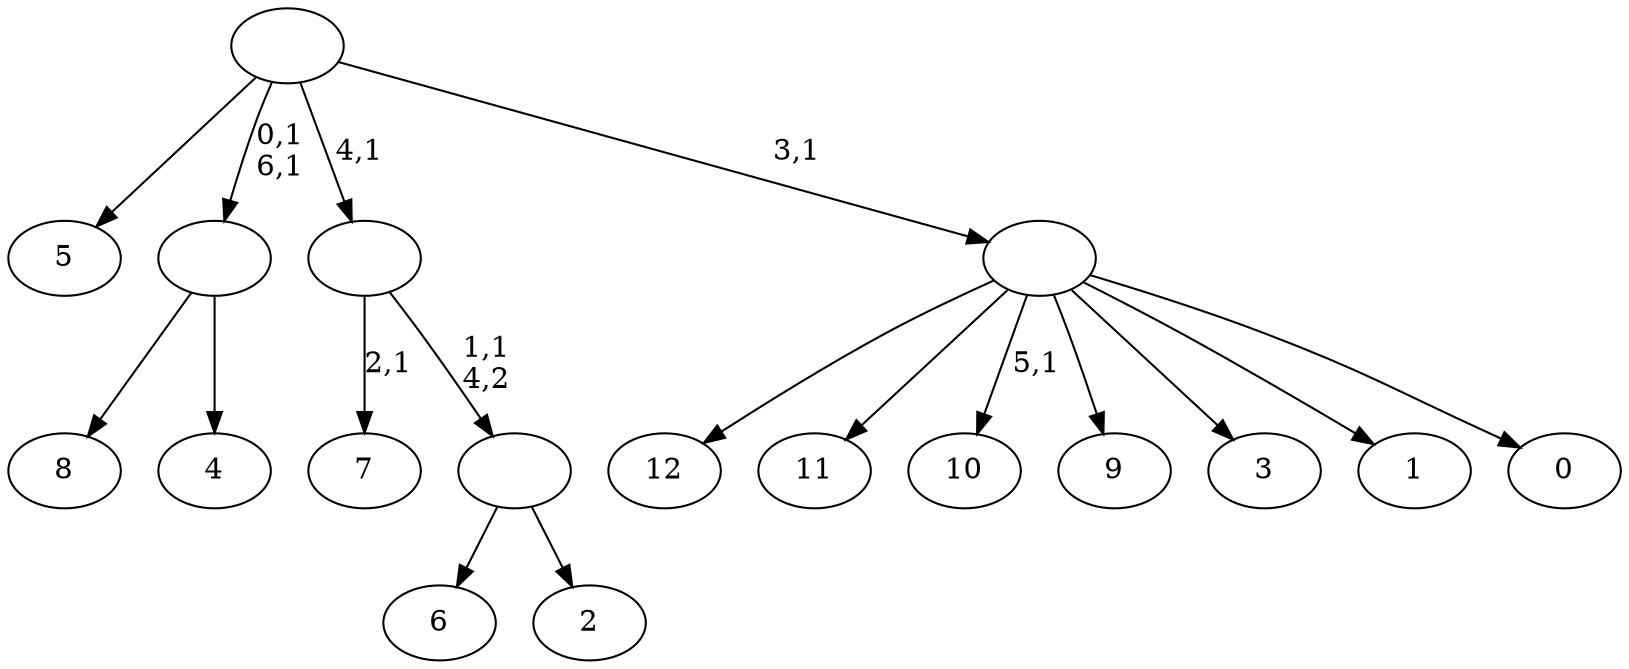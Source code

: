 digraph T {
	20 [label="12"]
	19 [label="11"]
	18 [label="10"]
	16 [label="9"]
	15 [label="8"]
	14 [label="7"]
	12 [label="6"]
	11 [label="5"]
	10 [label="4"]
	9 [label=""]
	7 [label="3"]
	6 [label="2"]
	5 [label=""]
	4 [label=""]
	3 [label="1"]
	2 [label="0"]
	1 [label=""]
	0 [label=""]
	9 -> 15 [label=""]
	9 -> 10 [label=""]
	5 -> 12 [label=""]
	5 -> 6 [label=""]
	4 -> 14 [label="2,1"]
	4 -> 5 [label="1,1\n4,2"]
	1 -> 18 [label="5,1"]
	1 -> 20 [label=""]
	1 -> 19 [label=""]
	1 -> 16 [label=""]
	1 -> 7 [label=""]
	1 -> 3 [label=""]
	1 -> 2 [label=""]
	0 -> 9 [label="0,1\n6,1"]
	0 -> 11 [label=""]
	0 -> 4 [label="4,1"]
	0 -> 1 [label="3,1"]
}
